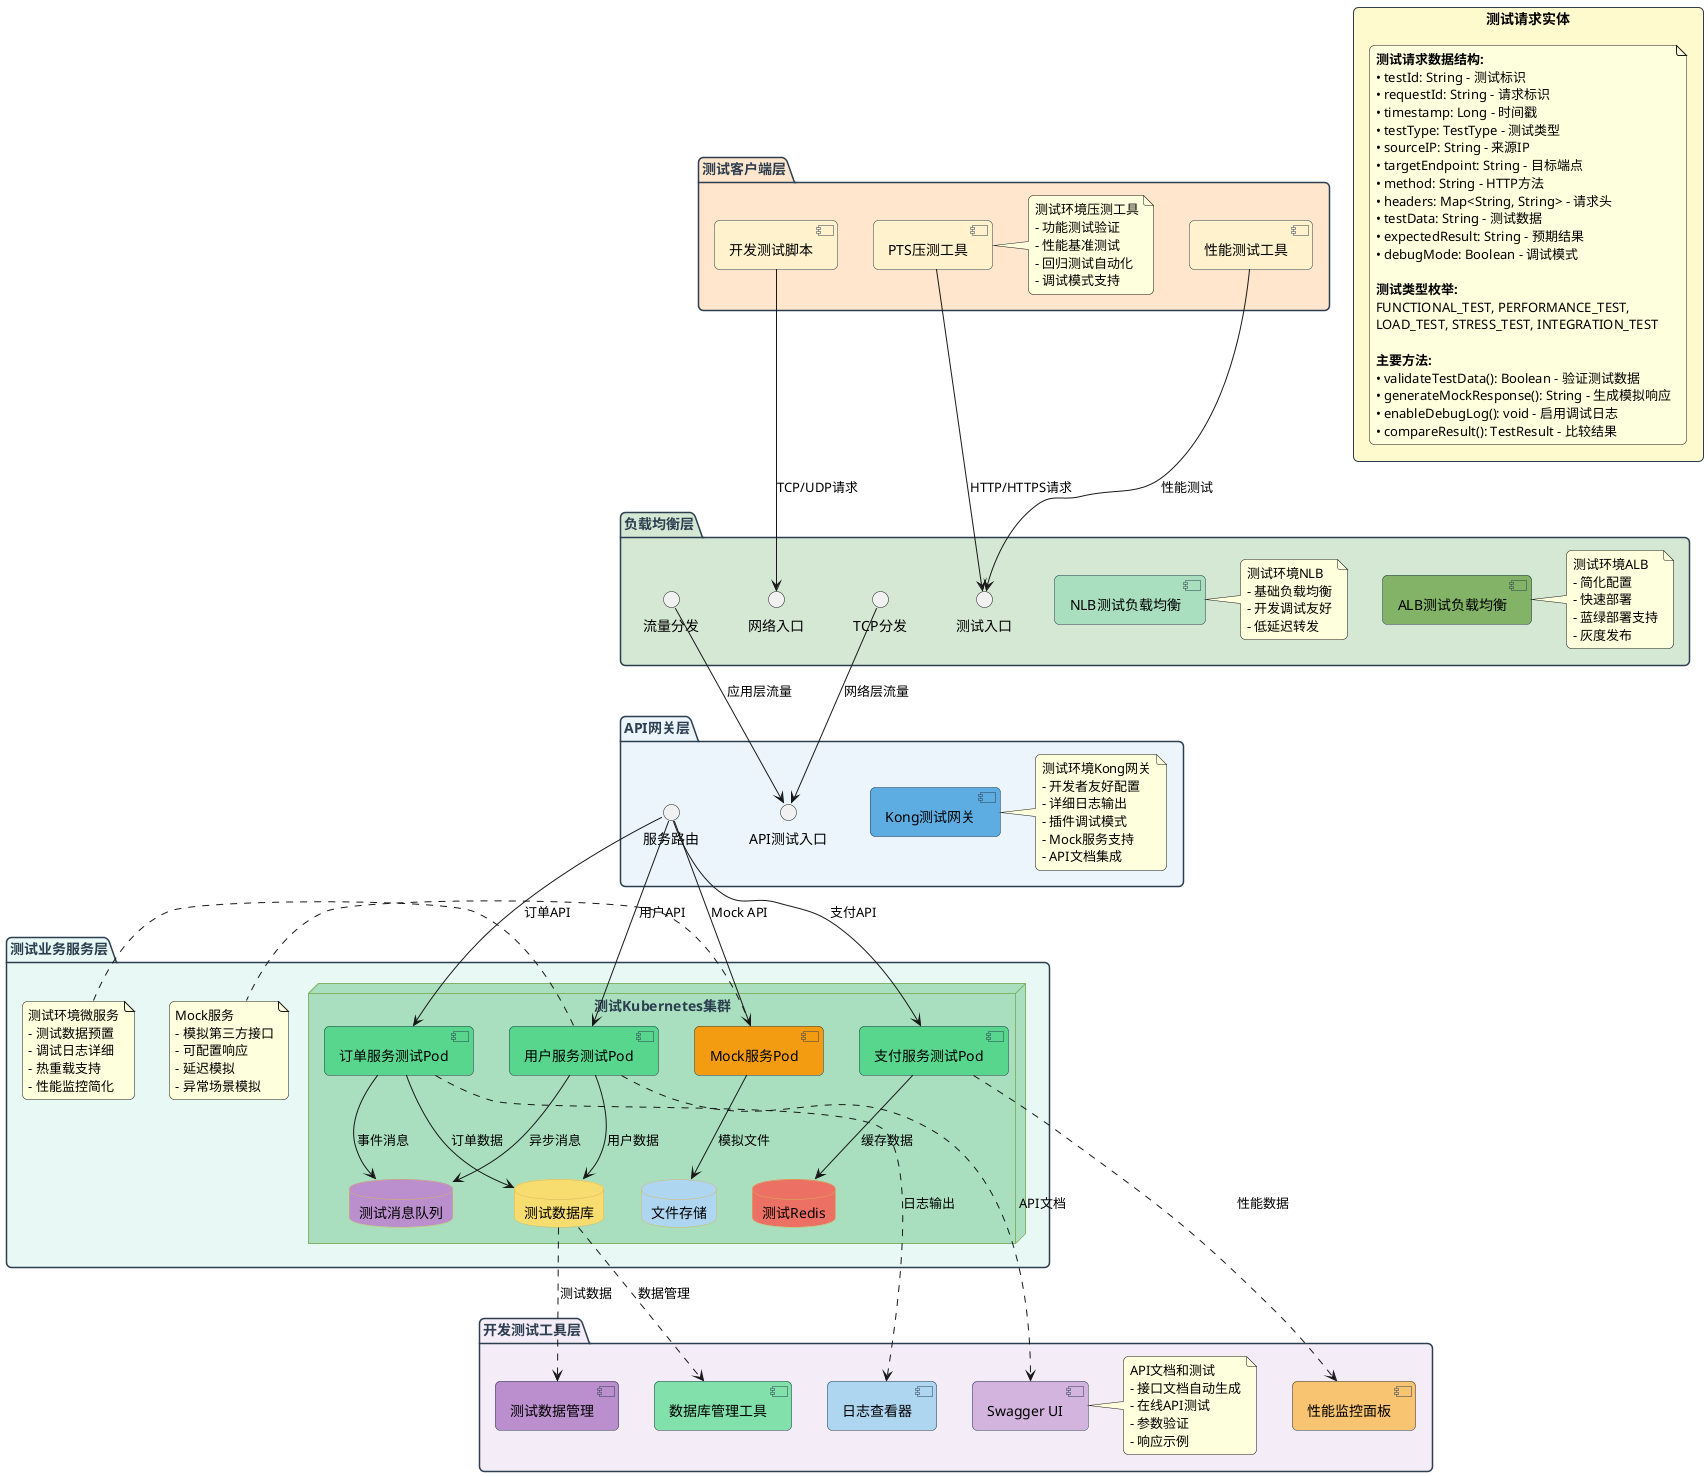 @startuml 测试环境Global站点架构图
skinparam defaultFontName "PingFang SC"
skinparam roundcorner 10
skinparam shadowing false

' 定义颜色方案
skinparam component {
    BackgroundColor #E8F4FD
    BorderColor #2C3E50
}

skinparam package {
    BackgroundColor #F8F9FA
    BorderColor #2C3E50
    FontColor #2C3E50
    FontSize 14
}

skinparam node {
    BackgroundColor #D5E8D4
    BorderColor #82B366
    FontColor #2C3E50
}

skinparam database {
    BackgroundColor #FFF2CC
    BorderColor #D6B656
}

skinparam cloud {
    BackgroundColor #FFE6CC
    BorderColor #D79B00
}

' 客户端层
package "测试客户端层" #FFE6CC {
    [PTS压测工具] #FFF2CC
    [开发测试脚本] #FFF2CC
    [性能测试工具] #FFF2CC
    
    note right of [PTS压测工具]
        测试环境压测工具
        - 功能测试验证
        - 性能基准测试
        - 回归测试自动化
        - 调试模式支持
    end note
}

' 负载均衡层（简化）
package "负载均衡层" #D5E8D4 {
    component [ALB测试负载均衡] #82B366
    interface "测试入口" as alb_in
    interface "流量分发" as alb_out
    
    component [NLB测试负载均衡] #A9DFBF
    interface "网络入口" as nlb_in
    interface "TCP分发" as nlb_out
    
    note right of [ALB测试负载均衡]
        测试环境ALB
        - 简化配置
        - 快速部署
        - 蓝绿部署支持
        - 灰度发布
    end note
    
    note right of [NLB测试负载均衡]
        测试环境NLB
        - 基础负载均衡
        - 开发调试友好
        - 低延迟转发
    end note
}

' API网关层
package "API网关层" #EBF5FB {
    component [Kong测试网关] #5DADE2
    interface "API测试入口" as kong_in
    interface "服务路由" as kong_out
    
    note right of [Kong测试网关]
        测试环境Kong网关
        - 开发者友好配置
        - 详细日志输出
        - 插件调试模式
        - Mock服务支持
        - API文档集成
    end note
}

' 业务服务层
package "测试业务服务层" #E8F8F5 {
    node "测试Kubernetes集群" #A9DFBF {
        component [用户服务测试Pod] #58D68D
        component [订单服务测试Pod] #58D68D
        component [支付服务测试Pod] #58D68D
        component [Mock服务Pod] #F39C12
        
        database "测试数据库" #F7DC6F
        database "测试Redis" #EC7063
        database "测试消息队列" #BB8FCE
        database "文件存储" #AED6F1
    }
    
    note right of [用户服务测试Pod]
        测试环境微服务
        - 测试数据预置
        - 调试日志详细
        - 热重载支持
        - 性能监控简化
    end note
    
    note right of [Mock服务Pod]
        Mock服务
        - 模拟第三方接口
        - 可配置响应
        - 延迟模拟
        - 异常场景模拟
    end note
}

' 开发工具层
package "开发测试工具层" #F4ECF7 {
    [Swagger UI] #D2B4DE
    [测试数据管理] #BB8FCE
    [日志查看器] #AED6F1
    [性能监控面板] #F8C471
    [数据库管理工具] #82E0AA
    
    note right of [Swagger UI]
        API文档和测试
        - 接口文档自动生成
        - 在线API测试
        - 参数验证
        - 响应示例
    end note
}

' 连接关系
[PTS压测工具] --> alb_in : HTTP/HTTPS请求
[开发测试脚本] --> nlb_in : TCP/UDP请求
[性能测试工具] --> alb_in : 性能测试

alb_out --> kong_in : 应用层流量
nlb_out --> kong_in : 网络层流量

kong_out --> [用户服务测试Pod] : 用户API
kong_out --> [订单服务测试Pod] : 订单API
kong_out --> [支付服务测试Pod] : 支付API
kong_out --> [Mock服务Pod] : Mock API

[用户服务测试Pod] --> "测试数据库" : 用户数据
[订单服务测试Pod] --> "测试数据库" : 订单数据
[支付服务测试Pod] --> "测试Redis" : 缓存数据
[Mock服务Pod] --> "文件存储" : 模拟文件

[用户服务测试Pod] --> "测试消息队列" : 异步消息
[订单服务测试Pod] --> "测试消息队列" : 事件消息

' 开发工具连接
[用户服务测试Pod] ..> [Swagger UI] : API文档
[订单服务测试Pod] ..> [日志查看器] : 日志输出
[支付服务测试Pod] ..> [性能监控面板] : 性能数据
"测试数据库" ..> [数据库管理工具] : 数据管理
"测试数据库" ..> [测试数据管理] : 测试数据

' 示例数据结构
rectangle "测试请求实体" #FFFACD {
    note as n3
        **测试请求数据结构:**
        • testId: String - 测试标识
        • requestId: String - 请求标识
        • timestamp: Long - 时间戳
        • testType: TestType - 测试类型
        • sourceIP: String - 来源IP
        • targetEndpoint: String - 目标端点
        • method: String - HTTP方法
        • headers: Map<String, String> - 请求头
        • testData: String - 测试数据
        • expectedResult: String - 预期结果
        • debugMode: Boolean - 调试模式
        
        **测试类型枚举:**
        FUNCTIONAL_TEST, PERFORMANCE_TEST,
        LOAD_TEST, STRESS_TEST, INTEGRATION_TEST
        
        **主要方法:**
        • validateTestData(): Boolean - 验证测试数据
        • generateMockResponse(): String - 生成模拟响应
        • enableDebugLog(): void - 启用调试日志
        • compareResult(): TestResult - 比较结果
    end note
}

@enduml 
